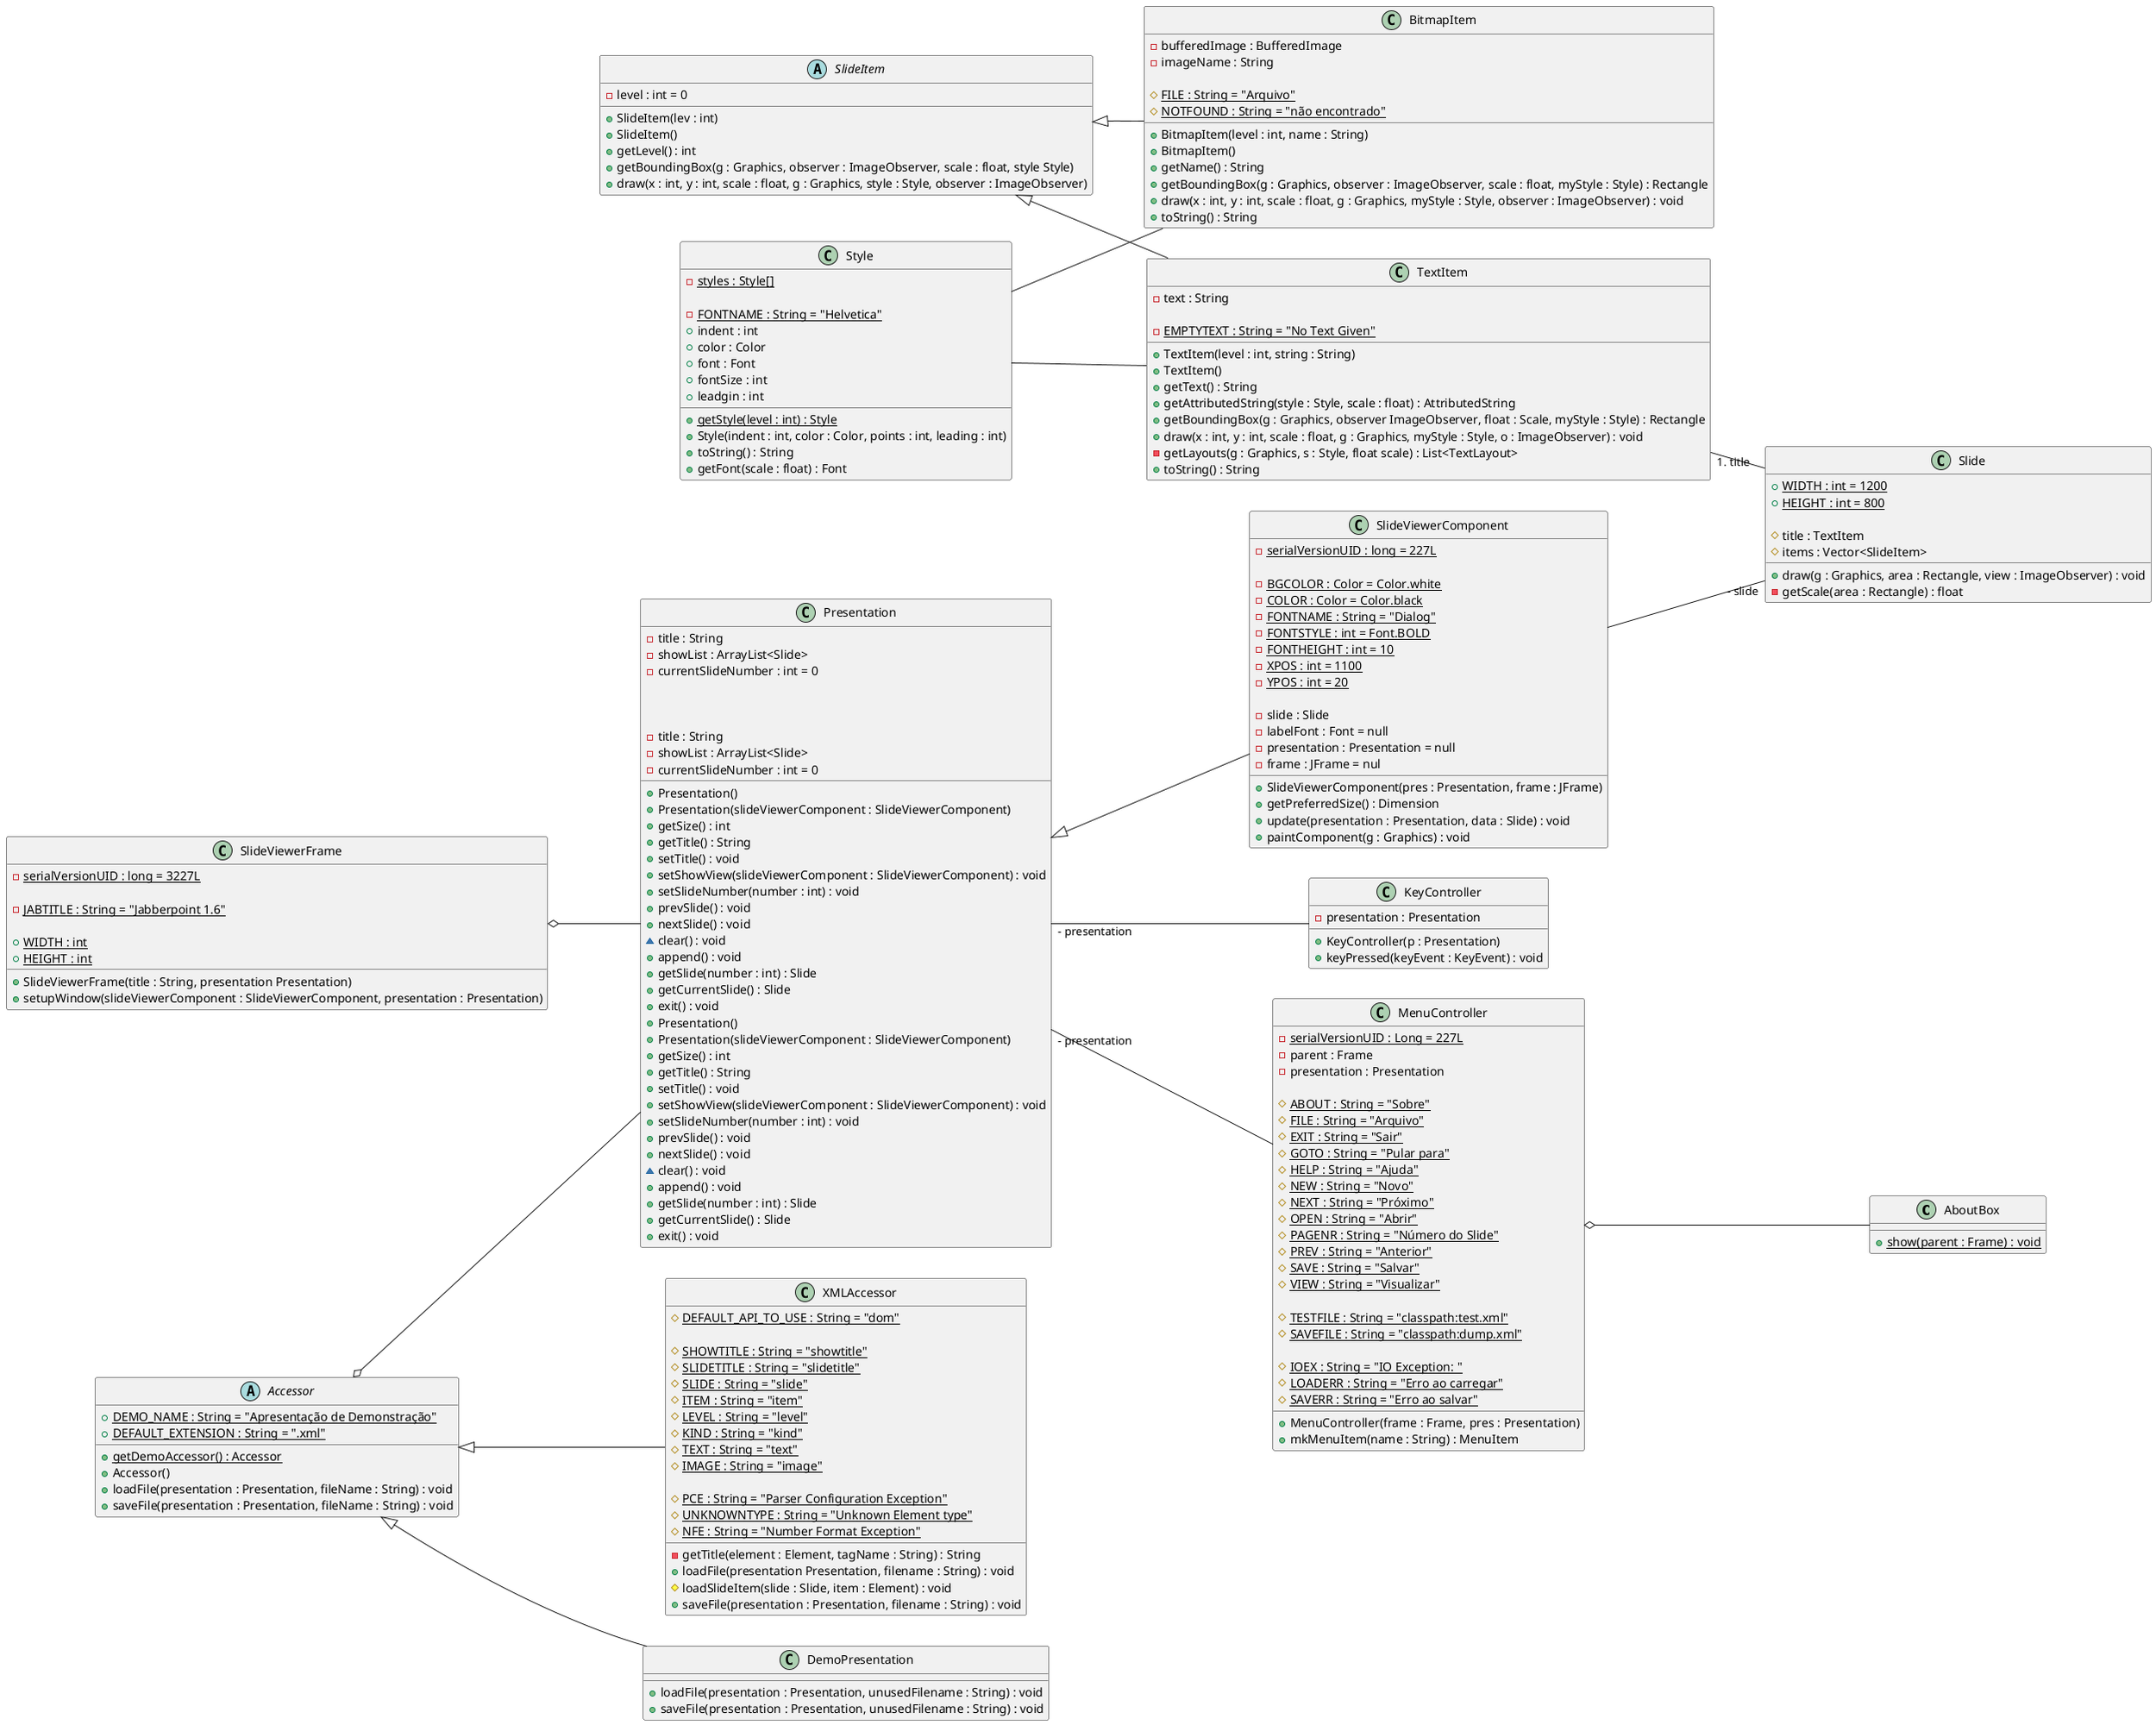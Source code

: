@startuml DiagramaGeral
left to right direction
class AboutBox {

  + {static} show(parent : Frame) : void

}

abstract class Accessor {

  + {static} DEMO_NAME : String = "Apresentação de Demonstração"
  + {static} DEFAULT_EXTENSION : String = ".xml"

  + {static} getDemoAccessor() : Accessor
  + Accessor()
  + loadFile(presentation : Presentation, fileName : String) : void
  + saveFile(presentation : Presentation, fileName : String) : void

}

class BitmapItem {

  - bufferedImage : BufferedImage
  - imageName : String

  # {static} FILE : String = "Arquivo"
  # {static} NOTFOUND : String = "não encontrado"

  + BitmapItem(level : int, name : String)
  + BitmapItem()
  + getName() : String
  + getBoundingBox(g : Graphics, observer : ImageObserver, scale : float, myStyle : Style) : Rectangle
  + draw(x : int, y : int, scale : float, g : Graphics, myStyle : Style, observer : ImageObserver) : void
  + toString() : String

}

class DemoPresentation {

  + loadFile(presentation : Presentation, unusedFilename : String) : void
  + saveFile(presentation : Presentation, unusedFilename : String) : void

}

class KeyController {

  - presentation : Presentation

  + KeyController(p : Presentation)
  + keyPressed(keyEvent : KeyEvent) : void

}


class MenuController {

  - {static} serialVersionUID : Long = 227L
  - parent : Frame
  - presentation : Presentation

  # {static} ABOUT : String = "Sobre"
  # {static} FILE : String = "Arquivo"
  # {static} EXIT : String = "Sair"
  # {static} GOTO : String = "Pular para"
  # {static} HELP : String = "Ajuda"
  # {static} NEW : String = "Novo"
  # {static} NEXT : String = "Próximo"
  # {static} OPEN : String = "Abrir"
  # {static} PAGENR : String = "Número do Slide"
  # {static} PREV : String = "Anterior"
  # {static} SAVE : String = "Salvar"
  # {static} VIEW : String = "Visualizar"

  # {static} TESTFILE : String = "classpath:test.xml"
  # {static} SAVEFILE : String = "classpath:dump.xml"

  # {static} IOEX : String = "IO Exception: "
  # {static} LOADERR : String = "Erro ao carregar"
  # {static} SAVERR : String = "Erro ao salvar"

  + MenuController(frame : Frame, pres : Presentation)
  + mkMenuItem(name : String) : MenuItem

}

class Presentation {

  - title : String
  - showList : ArrayList<Slide>
  - currentSlideNumber : int = 0

  + Presentation()
  + Presentation(slideViewerComponent : SlideViewerComponent)
  + getSize() : int
  + getTitle() : String
  + setTitle() : void
  + setShowView(slideViewerComponent : SlideViewerComponent) : void
  + setSlideNumber(number : int) : void
  + prevSlide() : void
  + nextSlide() : void
  ~ clear() : void
  + append() : void
  + getSlide(number : int) : Slide
  + getCurrentSlide() : Slide
  + exit() : void

}

class Presentation {

  - title : String
  - showList : ArrayList<Slide>
  - currentSlideNumber : int = 0

  + Presentation()
  + Presentation(slideViewerComponent : SlideViewerComponent)
  + getSize() : int
  + getTitle() : String
  + setTitle() : void
  + setShowView(slideViewerComponent : SlideViewerComponent) : void
  + setSlideNumber(number : int) : void
  + prevSlide() : void
  + nextSlide() : void
  ~ clear() : void
  + append() : void
  + getSlide(number : int) : Slide
  + getCurrentSlide() : Slide
  + exit() : void

}

class Slide {

  + {static} WIDTH : int = 1200
  + {static} HEIGHT : int = 800

  # title : TextItem
  # items : Vector<SlideItem>

  + draw(g : Graphics, area : Rectangle, view : ImageObserver) : void
  - getScale(area : Rectangle) : float

}

abstract class SlideItem {

  - level : int = 0

  + SlideItem(lev : int)
  + SlideItem()
  + getLevel() : int
  + getBoundingBox(g : Graphics, observer : ImageObserver, scale : float, style Style)
  + draw(x : int, y : int, scale : float, g : Graphics, style : Style, observer : ImageObserver)

}

class SlideViewerComponent{

  - {static} serialVersionUID : long = 227L

  - {static} BGCOLOR : Color = Color.white
  - {static} COLOR : Color = Color.black
  - {static} FONTNAME : String = "Dialog"
  - {static} FONTSTYLE : int = Font.BOLD
  - {static} FONTHEIGHT : int = 10
  - {static} XPOS : int = 1100
  - {static} YPOS : int = 20

  - slide : Slide
  - labelFont : Font = null
  - presentation : Presentation = null
  - frame : JFrame = nul

  + SlideViewerComponent(pres : Presentation, frame : JFrame)
  + getPreferredSize() : Dimension
  + update(presentation : Presentation, data : Slide) : void
  + paintComponent(g : Graphics) : void

}

class SlideViewerFrame {

  - {static} serialVersionUID : long = 3227L

  - {static} JABTITLE : String = "Jabberpoint 1.6"

  + {static} WIDTH : int
  + {static} HEIGHT : int

  + SlideViewerFrame(title : String, presentation Presentation)
  + setupWindow(slideViewerComponent : SlideViewerComponent, presentation : Presentation)

}

class Style {

  - {static} styles : Style[]

  - {static} FONTNAME : String = "Helvetica"
  + indent : int
  + color : Color
  + font : Font
  + fontSize : int
  + leadgin : int

  + {static} getStyle(level : int) : Style
  + Style(indent : int, color : Color, points : int, leading : int)
  + toString() : String
  + getFont(scale : float) : Font

}

class TextItem {

  - text : String

  - {static} EMPTYTEXT : String = "No Text Given"

  + TextItem(level : int, string : String)
  + TextItem()
  + getText() : String
  + getAttributedString(style : Style, scale : float) : AttributedString
  + getBoundingBox(g : Graphics, observer ImageObserver, float : Scale, myStyle : Style) : Rectangle
  + draw(x : int, y : int, scale : float, g : Graphics, myStyle : Style, o : ImageObserver) : void
  - getLayouts(g : Graphics, s : Style, float scale) : List<TextLayout>
  + toString() : String

}

class XMLAccessor {

  # {static} DEFAULT_API_TO_USE : String = "dom"

  # {static} SHOWTITLE : String = "showtitle"
  # {static} SLIDETITLE : String = "slidetitle"
  # {static} SLIDE : String = "slide"
  # {static} ITEM : String = "item"
  # {static} LEVEL : String = "level"
  # {static} KIND : String = "kind"
  # {static} TEXT : String = "text"
  # {static} IMAGE : String = "image"

  # {static} PCE : String = "Parser Configuration Exception"
  # {static} UNKNOWNTYPE : String = "Unknown Element type"
  # {static} NFE : String = "Number Format Exception"

  - getTitle(element : Element, tagName : String) : String
  + loadFile(presentation Presentation, filename : String) : void
  # loadSlideItem(slide : Slide, item : Element) : void
  + saveFile(presentation : Presentation, filename : String) : void

}

SlideItem <|-- BitmapItem
Accessor <|-- DemoPresentation
SlideItem <|-- TextItem
Accessor <|-- XMLAccessor
SlideViewerFrame o-- Presentation

Accessor o-- Presentation
Presentation "- presentation" -- KeyController
Presentation "- presentation" -- MenuController
Presentation <|-- SlideViewerComponent
Style -- BitmapItem
Style -- TextItem
MenuController o-- AboutBox
SlideViewerComponent -- "- slide" Slide
TextItem "# title"-- Slide

@enduml
